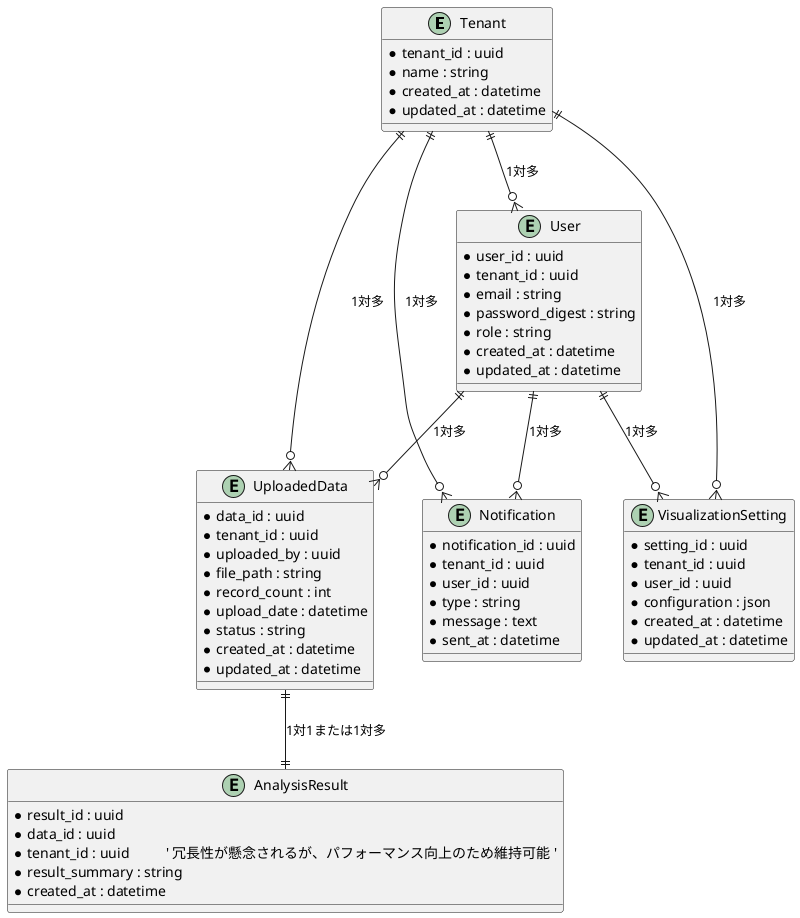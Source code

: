 @startuml
entity Tenant {
  * tenant_id : uuid
  * name : string
  * created_at : datetime
  * updated_at : datetime
}

entity User {
  * user_id : uuid
  * tenant_id : uuid
  * email : string
  * password_digest : string
  * role : string
  * created_at : datetime
  * updated_at : datetime
}

entity UploadedData {
  * data_id : uuid
  * tenant_id : uuid
  * uploaded_by : uuid
  * file_path : string
  * record_count : int
  * upload_date : datetime
  * status : string
  * created_at : datetime
  * updated_at : datetime
}

entity AnalysisResult {
  * result_id : uuid
  * data_id : uuid
  * tenant_id : uuid          ' 冗長性が懸念されるが、パフォーマンス向上のため維持可能 '
  * result_summary : string
  * created_at : datetime
}

entity VisualizationSetting {
  * setting_id : uuid
  * tenant_id : uuid
  * user_id : uuid
  * configuration : json
  * created_at : datetime
  * updated_at : datetime
}

entity Notification {
  * notification_id : uuid
  * tenant_id : uuid
  * user_id : uuid
  * type : string
  * message : text
  * sent_at : datetime
}

Tenant ||--o{ User : "1対多"
Tenant ||--o{ UploadedData : "1対多"
User ||--o{ UploadedData : "1対多"
UploadedData ||--|| AnalysisResult : "1対1または1対多"

Tenant ||--o{ VisualizationSetting : "1対多"
User ||--o{ VisualizationSetting : "1対多"

Tenant ||--o{ Notification : "1対多"
User ||--o{ Notification : "1対多"

@enduml
